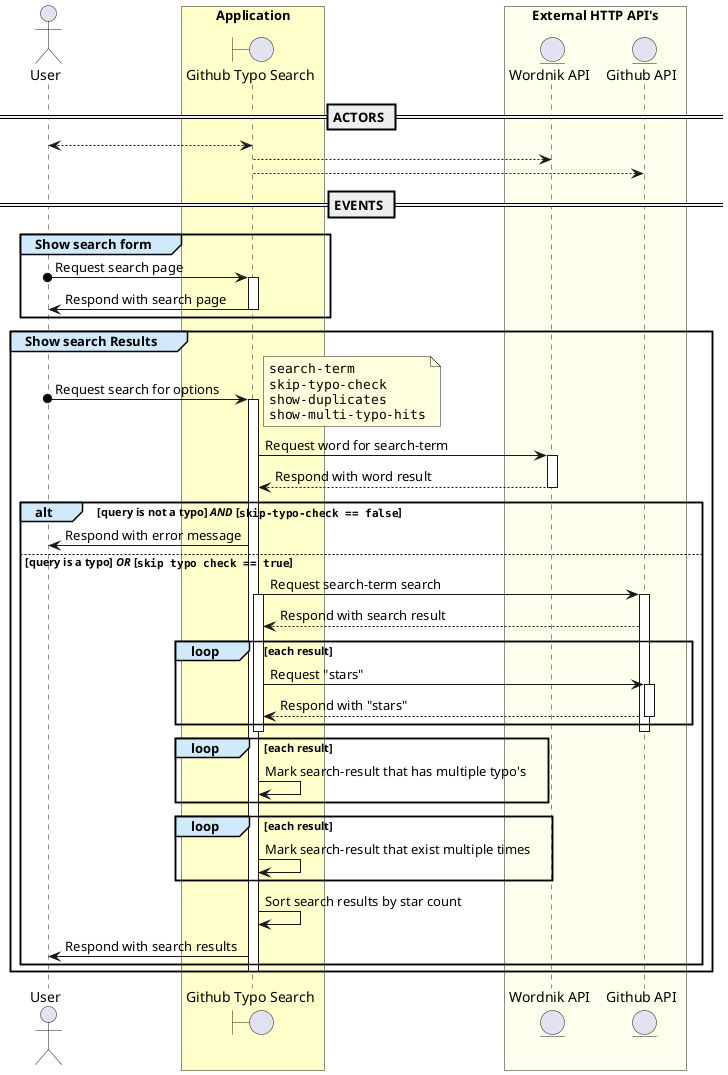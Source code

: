 @startuml

skinparam sequenceGroupBackgroundColor #D0EAFB
skinparam sequenceGroupBackgroundColor #D0EAFB

== ACTORS ==

actor User as client

box "Application" #FFC
    boundary "Github Typo Search" as server
end box

box "External HTTP API's" #FFE
    entity "Wordnik API" as wn
    entity "Github API" as gh
end box

client <--> server
server --> wn
server --> gh

== EVENTS ==
group Show search form
    client o-> server: Request search page
    activate server
        client <- server: Respond with search page
    deactivate server
end

group Show search Results
    client o-> server: Request search for options
    note right
        ""search-term""
        ""skip-typo-check""
        ""show-duplicates""
        ""show-multi-typo-hits""
    end note
    activate server
        server -> wn : Request word for search-term
        activate wn
            server <-- wn : Respond with word result
        deactivate wn

        alt query is not a typo] //AND// [""skip-typo-check == false""
            server -> client: Respond with error message
        else query is a typo] //OR// [""skip typo check == true""
            server -> gh : Request search-term search
            activate server
                activate gh
                    server <-- gh : Respond with search result
                    loop each result
                        server -> gh: Request "stars"

                        activate gh
                            server <-- gh: Respond with "stars"
                        deactivate gh
                    end
                deactivate gh
            deactivate server

            loop each result
                server -> server: Mark search-result that has multiple typo's
            end

            loop each result
                server -> server: Mark search-result that exist multiple times
            end
            server -> server: Sort search results by star count
            server -> client: Respond with search results
        end
    deactivate server
end

@enduml